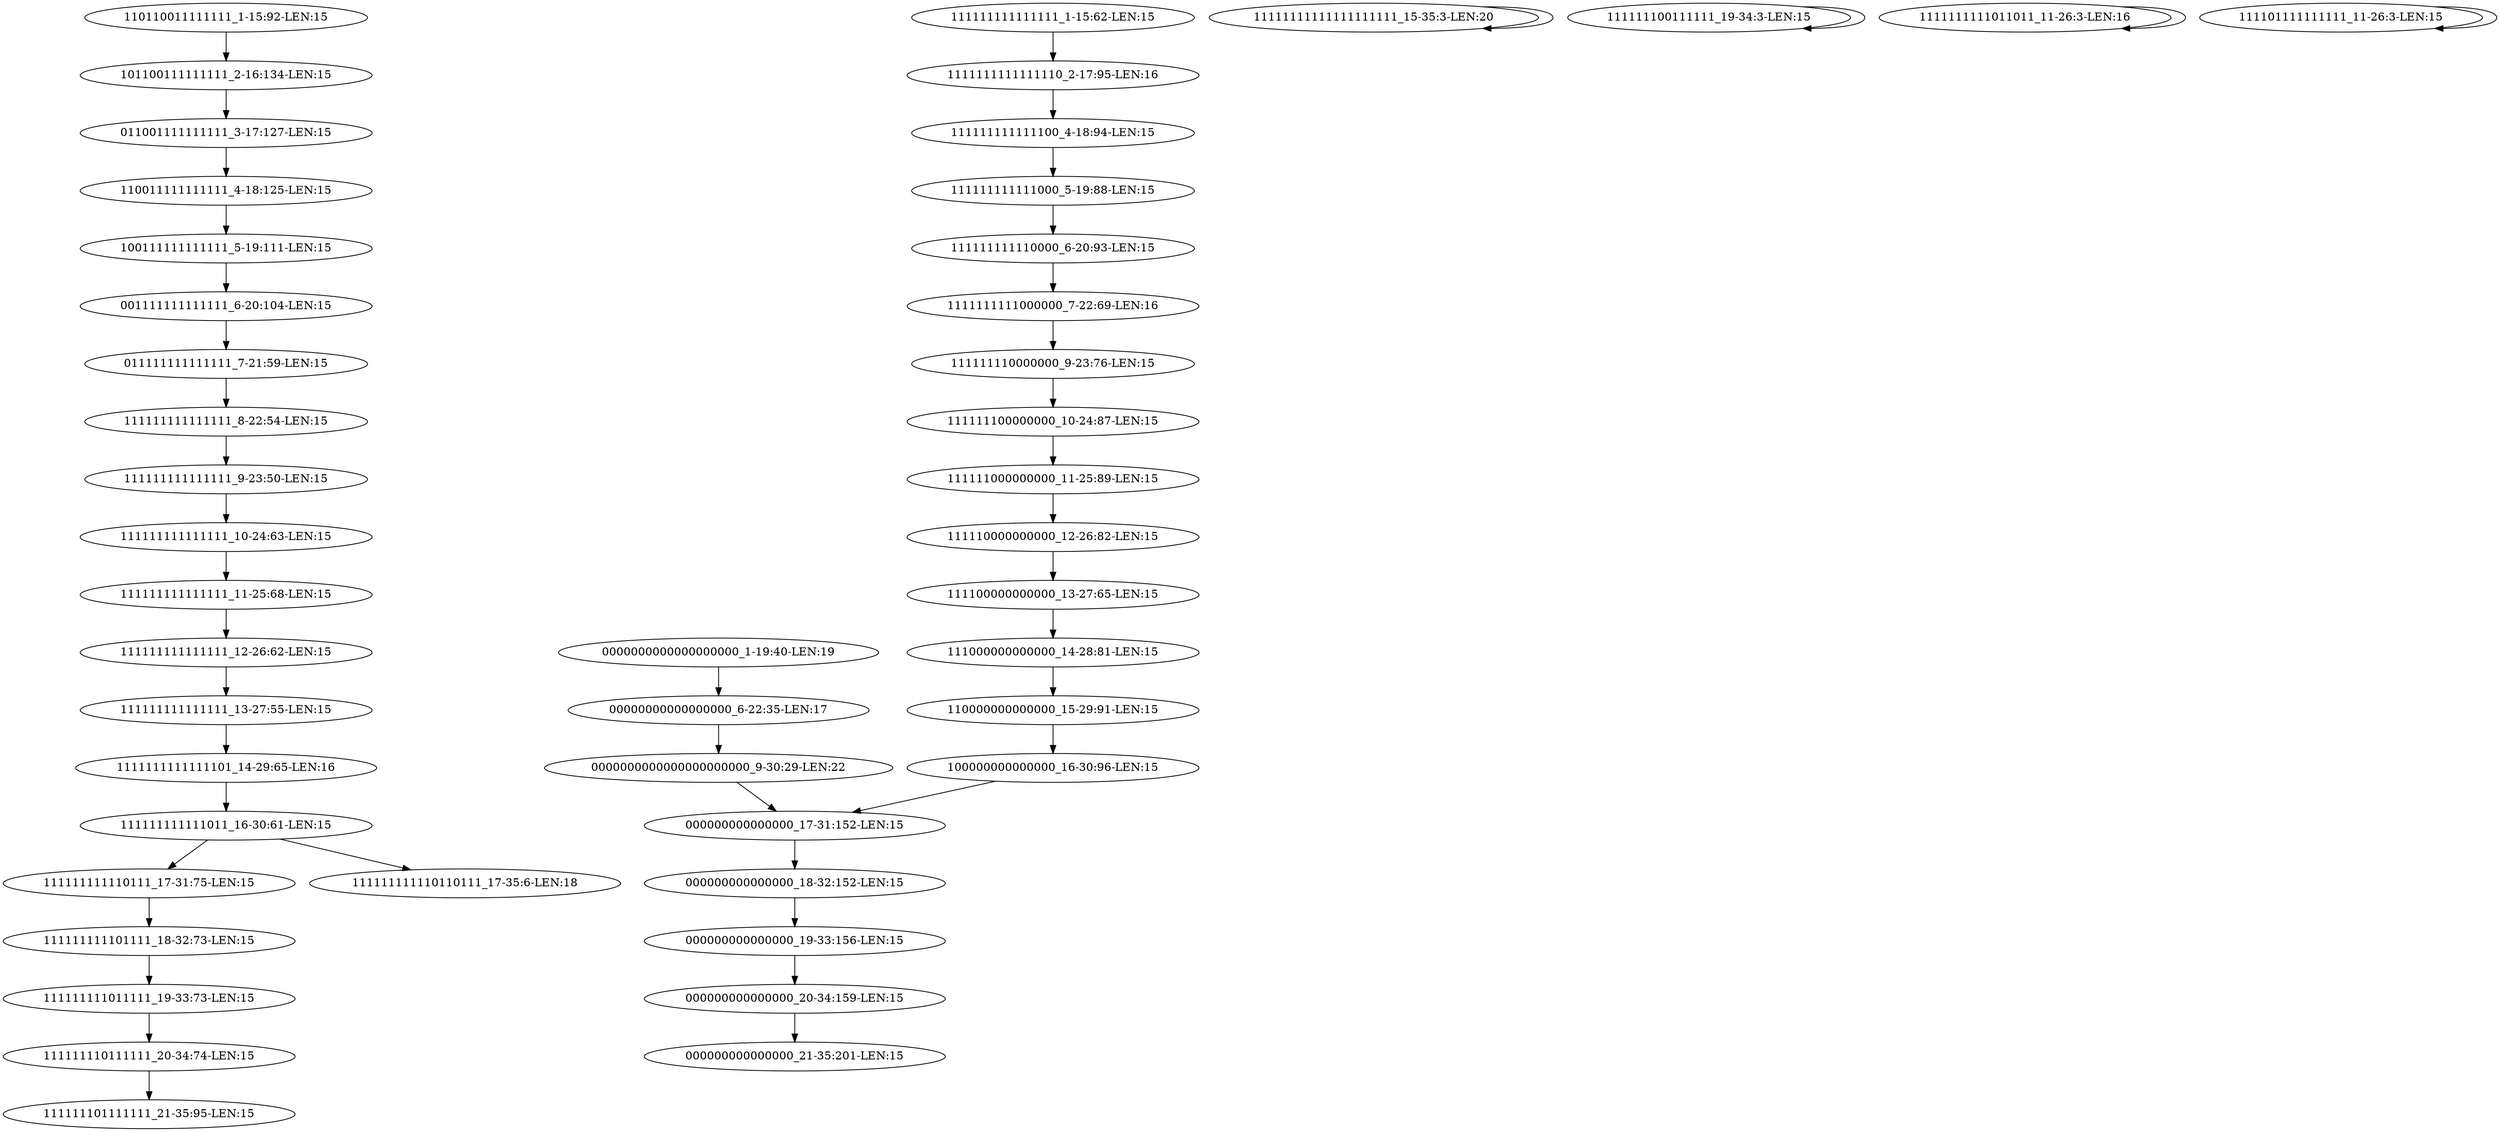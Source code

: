 digraph G {
    "011001111111111_3-17:127-LEN:15" -> "110011111111111_4-18:125-LEN:15";
    "111111111111100_4-18:94-LEN:15" -> "111111111111000_5-19:88-LEN:15";
    "111111111111111_10-24:63-LEN:15" -> "111111111111111_11-25:68-LEN:15";
    "1111111111111101_14-29:65-LEN:16" -> "111111111111011_16-30:61-LEN:15";
    "001111111111111_6-20:104-LEN:15" -> "011111111111111_7-21:59-LEN:15";
    "100000000000000_16-30:96-LEN:15" -> "000000000000000_17-31:152-LEN:15";
    "111111110111111_20-34:74-LEN:15" -> "111111101111111_21-35:95-LEN:15";
    "11111111111111111111_15-35:3-LEN:20" -> "11111111111111111111_15-35:3-LEN:20";
    "111111100111111_19-34:3-LEN:15" -> "111111100111111_19-34:3-LEN:15";
    "00000000000000000_6-22:35-LEN:17" -> "0000000000000000000000_9-30:29-LEN:22";
    "111000000000000_14-28:81-LEN:15" -> "110000000000000_15-29:91-LEN:15";
    "111111111111000_5-19:88-LEN:15" -> "111111111110000_6-20:93-LEN:15";
    "111111100000000_10-24:87-LEN:15" -> "111111000000000_11-25:89-LEN:15";
    "110110011111111_1-15:92-LEN:15" -> "101100111111111_2-16:134-LEN:15";
    "111111111111111_13-27:55-LEN:15" -> "1111111111111101_14-29:65-LEN:16";
    "111100000000000_13-27:65-LEN:15" -> "111000000000000_14-28:81-LEN:15";
    "000000000000000_18-32:152-LEN:15" -> "000000000000000_19-33:156-LEN:15";
    "110000000000000_15-29:91-LEN:15" -> "100000000000000_16-30:96-LEN:15";
    "1111111111000000_7-22:69-LEN:16" -> "111111110000000_9-23:76-LEN:15";
    "111110000000000_12-26:82-LEN:15" -> "111100000000000_13-27:65-LEN:15";
    "111111111111111_9-23:50-LEN:15" -> "111111111111111_10-24:63-LEN:15";
    "111111111011111_19-33:73-LEN:15" -> "111111110111111_20-34:74-LEN:15";
    "111111111111011_16-30:61-LEN:15" -> "111111111110111_17-31:75-LEN:15";
    "111111111111011_16-30:61-LEN:15" -> "111111111110110111_17-35:6-LEN:18";
    "000000000000000_17-31:152-LEN:15" -> "000000000000000_18-32:152-LEN:15";
    "011111111111111_7-21:59-LEN:15" -> "111111111111111_8-22:54-LEN:15";
    "0000000000000000000_1-19:40-LEN:19" -> "00000000000000000_6-22:35-LEN:17";
    "111111111110111_17-31:75-LEN:15" -> "111111111101111_18-32:73-LEN:15";
    "1111111111011011_11-26:3-LEN:16" -> "1111111111011011_11-26:3-LEN:16";
    "111101111111111_11-26:3-LEN:15" -> "111101111111111_11-26:3-LEN:15";
    "000000000000000_19-33:156-LEN:15" -> "000000000000000_20-34:159-LEN:15";
    "111111111111111_12-26:62-LEN:15" -> "111111111111111_13-27:55-LEN:15";
    "111111111111111_1-15:62-LEN:15" -> "1111111111111110_2-17:95-LEN:16";
    "111111111111111_11-25:68-LEN:15" -> "111111111111111_12-26:62-LEN:15";
    "111111111110000_6-20:93-LEN:15" -> "1111111111000000_7-22:69-LEN:16";
    "111111111111111_8-22:54-LEN:15" -> "111111111111111_9-23:50-LEN:15";
    "101100111111111_2-16:134-LEN:15" -> "011001111111111_3-17:127-LEN:15";
    "110011111111111_4-18:125-LEN:15" -> "100111111111111_5-19:111-LEN:15";
    "111111000000000_11-25:89-LEN:15" -> "111110000000000_12-26:82-LEN:15";
    "111111110000000_9-23:76-LEN:15" -> "111111100000000_10-24:87-LEN:15";
    "000000000000000_20-34:159-LEN:15" -> "000000000000000_21-35:201-LEN:15";
    "111111111101111_18-32:73-LEN:15" -> "111111111011111_19-33:73-LEN:15";
    "100111111111111_5-19:111-LEN:15" -> "001111111111111_6-20:104-LEN:15";
    "0000000000000000000000_9-30:29-LEN:22" -> "000000000000000_17-31:152-LEN:15";
    "1111111111111110_2-17:95-LEN:16" -> "111111111111100_4-18:94-LEN:15";
}
